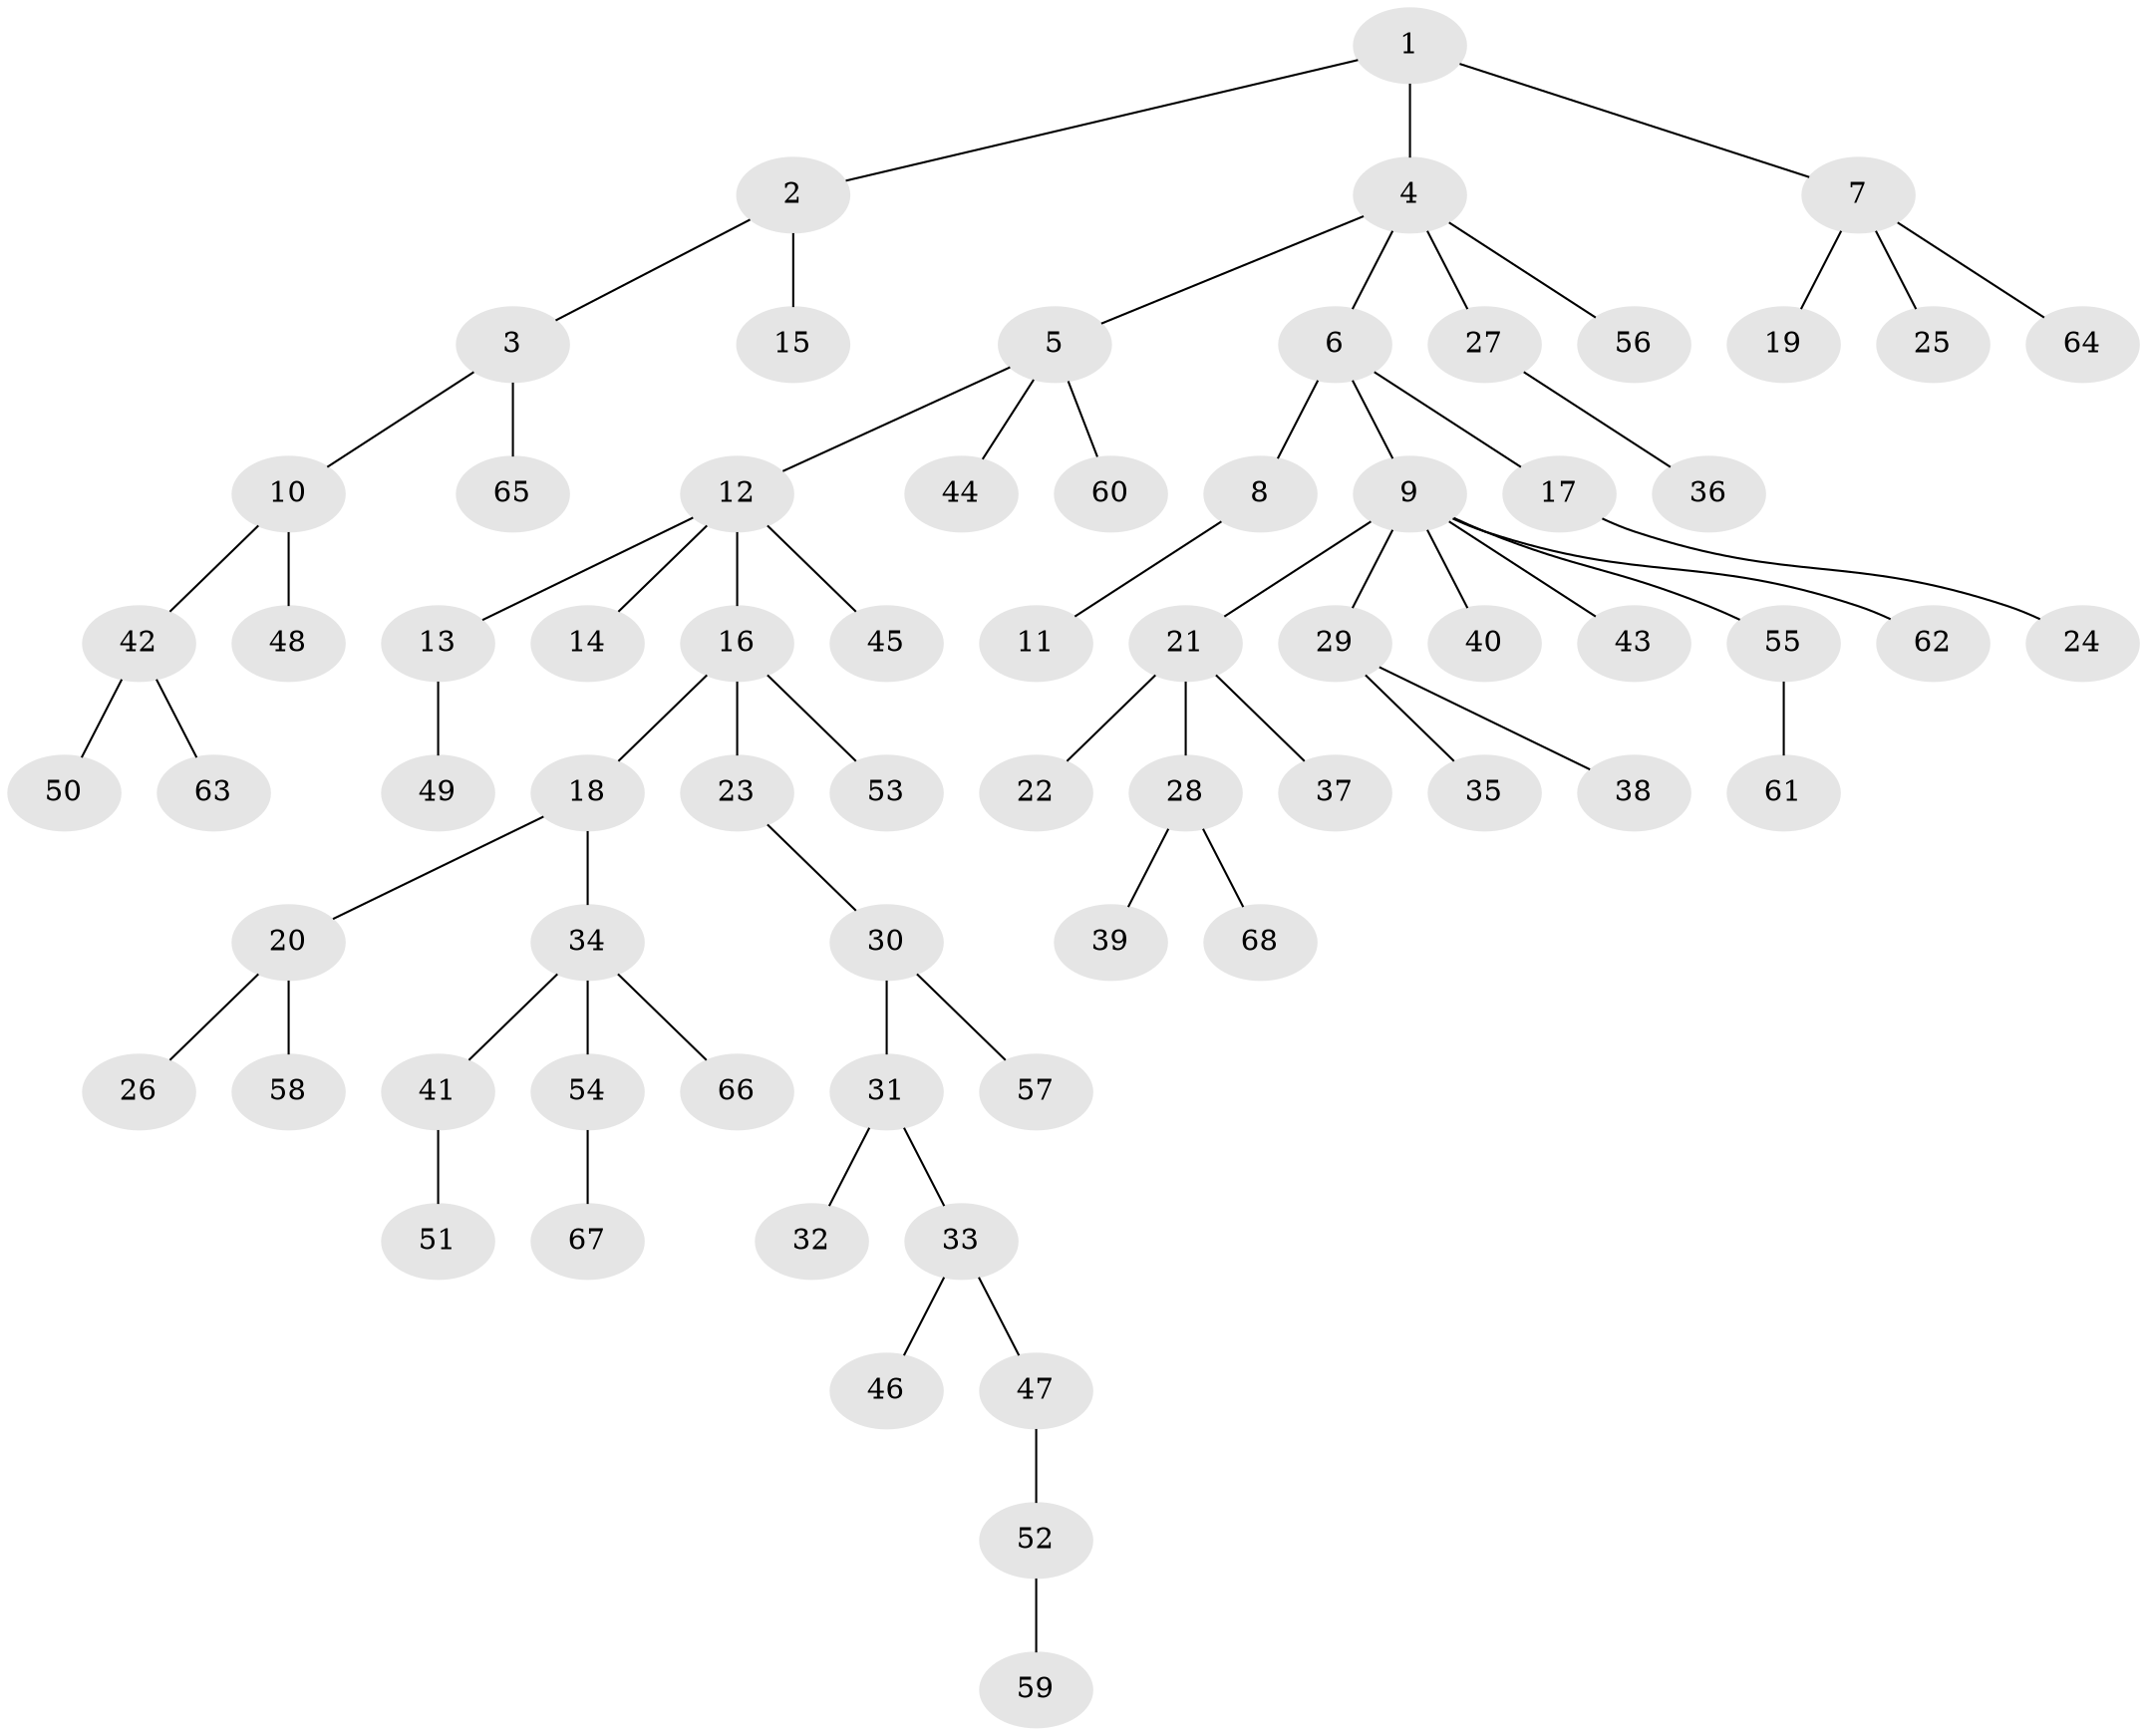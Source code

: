 // Generated by graph-tools (version 1.1) at 2025/53/03/09/25 04:53:10]
// undirected, 68 vertices, 67 edges
graph export_dot {
graph [start="1"]
  node [color=gray90,style=filled];
  1;
  2;
  3;
  4;
  5;
  6;
  7;
  8;
  9;
  10;
  11;
  12;
  13;
  14;
  15;
  16;
  17;
  18;
  19;
  20;
  21;
  22;
  23;
  24;
  25;
  26;
  27;
  28;
  29;
  30;
  31;
  32;
  33;
  34;
  35;
  36;
  37;
  38;
  39;
  40;
  41;
  42;
  43;
  44;
  45;
  46;
  47;
  48;
  49;
  50;
  51;
  52;
  53;
  54;
  55;
  56;
  57;
  58;
  59;
  60;
  61;
  62;
  63;
  64;
  65;
  66;
  67;
  68;
  1 -- 2;
  1 -- 4;
  1 -- 7;
  2 -- 3;
  2 -- 15;
  3 -- 10;
  3 -- 65;
  4 -- 5;
  4 -- 6;
  4 -- 27;
  4 -- 56;
  5 -- 12;
  5 -- 44;
  5 -- 60;
  6 -- 8;
  6 -- 9;
  6 -- 17;
  7 -- 19;
  7 -- 25;
  7 -- 64;
  8 -- 11;
  9 -- 21;
  9 -- 29;
  9 -- 40;
  9 -- 43;
  9 -- 55;
  9 -- 62;
  10 -- 42;
  10 -- 48;
  12 -- 13;
  12 -- 14;
  12 -- 16;
  12 -- 45;
  13 -- 49;
  16 -- 18;
  16 -- 23;
  16 -- 53;
  17 -- 24;
  18 -- 20;
  18 -- 34;
  20 -- 26;
  20 -- 58;
  21 -- 22;
  21 -- 28;
  21 -- 37;
  23 -- 30;
  27 -- 36;
  28 -- 39;
  28 -- 68;
  29 -- 35;
  29 -- 38;
  30 -- 31;
  30 -- 57;
  31 -- 32;
  31 -- 33;
  33 -- 46;
  33 -- 47;
  34 -- 41;
  34 -- 54;
  34 -- 66;
  41 -- 51;
  42 -- 50;
  42 -- 63;
  47 -- 52;
  52 -- 59;
  54 -- 67;
  55 -- 61;
}
